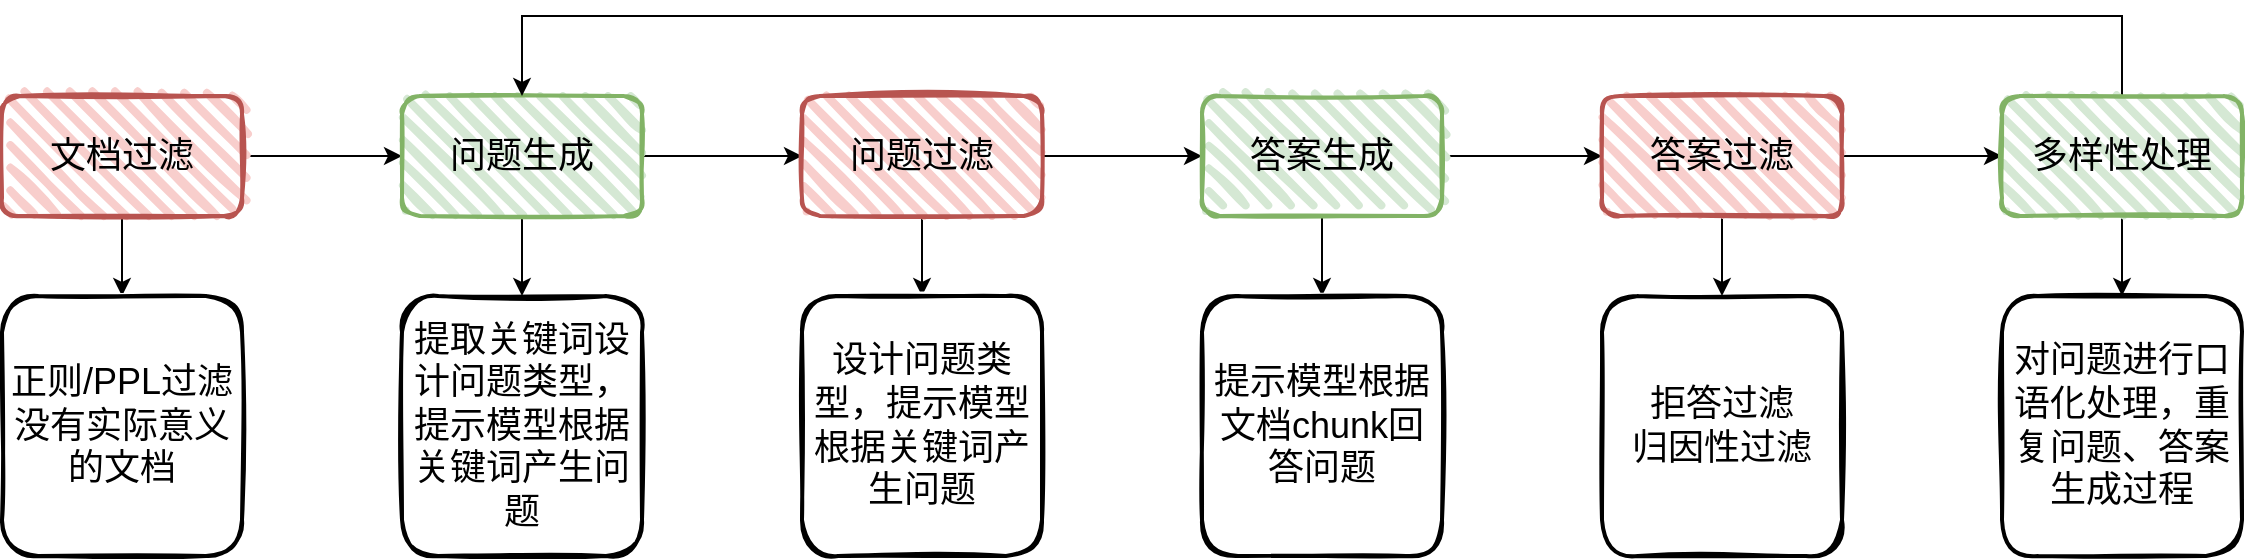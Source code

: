 <mxfile version="24.4.6" type="github">
  <diagram name="第 1 页" id="gl3o0vzwJRVeVN5r8qnD">
    <mxGraphModel dx="1461" dy="925" grid="1" gridSize="10" guides="1" tooltips="1" connect="1" arrows="1" fold="1" page="1" pageScale="1" pageWidth="827" pageHeight="1169" math="0" shadow="0">
      <root>
        <mxCell id="0" />
        <mxCell id="1" parent="0" />
        <mxCell id="4pzepJzCOBk05uDQuD7J-206" style="edgeStyle=orthogonalEdgeStyle;rounded=0;orthogonalLoop=1;jettySize=auto;html=1;exitX=0.5;exitY=1;exitDx=0;exitDy=0;entryX=0.5;entryY=0;entryDx=0;entryDy=0;" parent="1" source="4pzepJzCOBk05uDQuD7J-177" target="4pzepJzCOBk05uDQuD7J-205" edge="1">
          <mxGeometry relative="1" as="geometry" />
        </mxCell>
        <mxCell id="Ie3QTiq07DnNbtifVdp4-3" value="" style="edgeStyle=orthogonalEdgeStyle;rounded=0;orthogonalLoop=1;jettySize=auto;html=1;" edge="1" parent="1" source="4pzepJzCOBk05uDQuD7J-177" target="4pzepJzCOBk05uDQuD7J-181">
          <mxGeometry relative="1" as="geometry" />
        </mxCell>
        <mxCell id="4pzepJzCOBk05uDQuD7J-177" value="&lt;span style=&quot;font-size: 18px;&quot;&gt;文档过滤&lt;/span&gt;" style="whiteSpace=wrap;html=1;fillColor=#f8cecc;strokeColor=#b85450;rounded=1;strokeWidth=2;fillWeight=4;hachureGap=8;hachureAngle=45;sketch=1;" parent="1" vertex="1">
          <mxGeometry x="490" y="290" width="120" height="60" as="geometry" />
        </mxCell>
        <mxCell id="4pzepJzCOBk05uDQuD7J-184" value="" style="edgeStyle=orthogonalEdgeStyle;rounded=0;orthogonalLoop=1;jettySize=auto;html=1;" parent="1" source="4pzepJzCOBk05uDQuD7J-181" target="4pzepJzCOBk05uDQuD7J-183" edge="1">
          <mxGeometry relative="1" as="geometry" />
        </mxCell>
        <mxCell id="4pzepJzCOBk05uDQuD7J-212" value="" style="edgeStyle=orthogonalEdgeStyle;rounded=0;orthogonalLoop=1;jettySize=auto;html=1;" parent="1" source="4pzepJzCOBk05uDQuD7J-181" target="4pzepJzCOBk05uDQuD7J-211" edge="1">
          <mxGeometry relative="1" as="geometry" />
        </mxCell>
        <mxCell id="4pzepJzCOBk05uDQuD7J-181" value="&lt;span style=&quot;font-size: 18px;&quot;&gt;问题生成&lt;/span&gt;" style="whiteSpace=wrap;html=1;fillColor=#d5e8d4;strokeColor=#82b366;rounded=1;strokeWidth=2;fillWeight=4;hachureGap=8;hachureAngle=45;sketch=1;" parent="1" vertex="1">
          <mxGeometry x="690" y="290" width="120" height="60" as="geometry" />
        </mxCell>
        <mxCell id="4pzepJzCOBk05uDQuD7J-186" value="" style="edgeStyle=orthogonalEdgeStyle;rounded=0;orthogonalLoop=1;jettySize=auto;html=1;" parent="1" source="4pzepJzCOBk05uDQuD7J-183" target="4pzepJzCOBk05uDQuD7J-185" edge="1">
          <mxGeometry relative="1" as="geometry" />
        </mxCell>
        <mxCell id="4pzepJzCOBk05uDQuD7J-240" value="" style="edgeStyle=orthogonalEdgeStyle;rounded=0;orthogonalLoop=1;jettySize=auto;html=1;" parent="1" source="4pzepJzCOBk05uDQuD7J-183" target="4pzepJzCOBk05uDQuD7J-239" edge="1">
          <mxGeometry relative="1" as="geometry" />
        </mxCell>
        <mxCell id="4pzepJzCOBk05uDQuD7J-183" value="&lt;span style=&quot;font-size: 18px;&quot;&gt;问题过滤&lt;/span&gt;" style="whiteSpace=wrap;html=1;fillColor=#f8cecc;strokeColor=#b85450;rounded=1;strokeWidth=2;fillWeight=4;hachureGap=8;hachureAngle=45;sketch=1;" parent="1" vertex="1">
          <mxGeometry x="890" y="290" width="120" height="60" as="geometry" />
        </mxCell>
        <mxCell id="4pzepJzCOBk05uDQuD7J-188" value="" style="edgeStyle=orthogonalEdgeStyle;rounded=0;orthogonalLoop=1;jettySize=auto;html=1;" parent="1" source="4pzepJzCOBk05uDQuD7J-185" target="4pzepJzCOBk05uDQuD7J-187" edge="1">
          <mxGeometry relative="1" as="geometry" />
        </mxCell>
        <mxCell id="4pzepJzCOBk05uDQuD7J-243" value="" style="edgeStyle=orthogonalEdgeStyle;rounded=0;orthogonalLoop=1;jettySize=auto;html=1;" parent="1" source="4pzepJzCOBk05uDQuD7J-185" target="4pzepJzCOBk05uDQuD7J-241" edge="1">
          <mxGeometry relative="1" as="geometry" />
        </mxCell>
        <mxCell id="4pzepJzCOBk05uDQuD7J-185" value="&lt;span style=&quot;font-size: 18px;&quot;&gt;答案生成&lt;/span&gt;" style="whiteSpace=wrap;html=1;fillColor=#d5e8d4;strokeColor=#82b366;rounded=1;strokeWidth=2;fillWeight=4;hachureGap=8;hachureAngle=45;sketch=1;" parent="1" vertex="1">
          <mxGeometry x="1090" y="290" width="120" height="60" as="geometry" />
        </mxCell>
        <mxCell id="4pzepJzCOBk05uDQuD7J-190" value="" style="edgeStyle=orthogonalEdgeStyle;rounded=0;orthogonalLoop=1;jettySize=auto;html=1;" parent="1" source="4pzepJzCOBk05uDQuD7J-187" target="4pzepJzCOBk05uDQuD7J-189" edge="1">
          <mxGeometry relative="1" as="geometry" />
        </mxCell>
        <mxCell id="4pzepJzCOBk05uDQuD7J-245" value="" style="edgeStyle=orthogonalEdgeStyle;rounded=0;orthogonalLoop=1;jettySize=auto;html=1;" parent="1" source="4pzepJzCOBk05uDQuD7J-187" target="4pzepJzCOBk05uDQuD7J-244" edge="1">
          <mxGeometry relative="1" as="geometry" />
        </mxCell>
        <mxCell id="4pzepJzCOBk05uDQuD7J-187" value="&lt;span style=&quot;font-size: 18px;&quot;&gt;答案过滤&lt;/span&gt;" style="whiteSpace=wrap;html=1;fillColor=#f8cecc;strokeColor=#b85450;rounded=1;strokeWidth=2;fillWeight=4;hachureGap=8;hachureAngle=45;sketch=1;" parent="1" vertex="1">
          <mxGeometry x="1290" y="290" width="120" height="60" as="geometry" />
        </mxCell>
        <mxCell id="4pzepJzCOBk05uDQuD7J-247" value="" style="edgeStyle=orthogonalEdgeStyle;rounded=0;orthogonalLoop=1;jettySize=auto;html=1;" parent="1" source="4pzepJzCOBk05uDQuD7J-189" target="4pzepJzCOBk05uDQuD7J-246" edge="1">
          <mxGeometry relative="1" as="geometry" />
        </mxCell>
        <mxCell id="4pzepJzCOBk05uDQuD7J-250" style="edgeStyle=orthogonalEdgeStyle;rounded=0;orthogonalLoop=1;jettySize=auto;html=1;entryX=0.5;entryY=0;entryDx=0;entryDy=0;" parent="1" source="4pzepJzCOBk05uDQuD7J-189" target="4pzepJzCOBk05uDQuD7J-181" edge="1">
          <mxGeometry relative="1" as="geometry">
            <Array as="points">
              <mxPoint x="1550" y="250" />
              <mxPoint x="750" y="250" />
            </Array>
          </mxGeometry>
        </mxCell>
        <mxCell id="4pzepJzCOBk05uDQuD7J-189" value="&lt;span style=&quot;font-size: 18px;&quot;&gt;多样性处理&lt;/span&gt;" style="whiteSpace=wrap;html=1;fillColor=#d5e8d4;strokeColor=#82b366;rounded=1;strokeWidth=2;fillWeight=4;hachureGap=8;hachureAngle=45;sketch=1;" parent="1" vertex="1">
          <mxGeometry x="1490" y="290" width="120" height="60" as="geometry" />
        </mxCell>
        <mxCell id="4pzepJzCOBk05uDQuD7J-205" value="&lt;span style=&quot;font-size: 18px;&quot;&gt;正则/PPL过滤没有实际意义的文档&lt;/span&gt;" style="rounded=1;whiteSpace=wrap;html=1;strokeWidth=2;fillWeight=4;hachureGap=8;hachureAngle=45;sketch=1;" parent="1" vertex="1">
          <mxGeometry x="490" y="390" width="120" height="130" as="geometry" />
        </mxCell>
        <mxCell id="4pzepJzCOBk05uDQuD7J-211" value="&lt;span style=&quot;font-size: 18px;&quot;&gt;提取关键词设计问题类型，提示模型根据关键词产生问题&lt;/span&gt;" style="rounded=1;whiteSpace=wrap;html=1;strokeWidth=2;fillWeight=4;hachureGap=8;hachureAngle=45;sketch=1;" parent="1" vertex="1">
          <mxGeometry x="690" y="390" width="120" height="130" as="geometry" />
        </mxCell>
        <mxCell id="4pzepJzCOBk05uDQuD7J-239" value="&lt;span style=&quot;font-size: 18px;&quot;&gt;设计问题类型，提示模型根据关键词产生问题&lt;/span&gt;" style="rounded=1;whiteSpace=wrap;html=1;strokeWidth=2;fillWeight=4;hachureGap=8;hachureAngle=45;sketch=1;" parent="1" vertex="1">
          <mxGeometry x="890" y="390" width="120" height="130" as="geometry" />
        </mxCell>
        <mxCell id="4pzepJzCOBk05uDQuD7J-241" value="&lt;span style=&quot;font-size: 18px;&quot;&gt;提示模型根据文档chunk回答问题&lt;/span&gt;" style="rounded=1;whiteSpace=wrap;html=1;strokeWidth=2;fillWeight=4;hachureGap=8;hachureAngle=45;sketch=1;" parent="1" vertex="1">
          <mxGeometry x="1090" y="390" width="120" height="130" as="geometry" />
        </mxCell>
        <mxCell id="4pzepJzCOBk05uDQuD7J-244" value="&lt;span style=&quot;font-size: 18px;&quot;&gt;拒答过滤&lt;/span&gt;&lt;div&gt;&lt;span style=&quot;font-size: 18px;&quot;&gt;归因性过滤&lt;/span&gt;&lt;/div&gt;" style="rounded=1;whiteSpace=wrap;html=1;strokeWidth=2;fillWeight=4;hachureGap=8;hachureAngle=45;sketch=1;" parent="1" vertex="1">
          <mxGeometry x="1290" y="390" width="120" height="130" as="geometry" />
        </mxCell>
        <mxCell id="4pzepJzCOBk05uDQuD7J-246" value="&lt;span style=&quot;font-size: 18px;&quot;&gt;对问题进行口语化处理，重复问题、答案生成过程&lt;/span&gt;" style="rounded=1;whiteSpace=wrap;html=1;strokeWidth=2;fillWeight=4;hachureGap=8;hachureAngle=45;sketch=1;" parent="1" vertex="1">
          <mxGeometry x="1490" y="390" width="120" height="130" as="geometry" />
        </mxCell>
      </root>
    </mxGraphModel>
  </diagram>
</mxfile>
